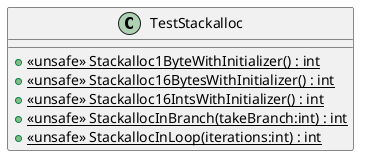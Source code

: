 @startuml
class TestStackalloc {
    + {static} <<unsafe>> Stackalloc1ByteWithInitializer() : int
    + {static} <<unsafe>> Stackalloc16BytesWithInitializer() : int
    + {static} <<unsafe>> Stackalloc16IntsWithInitializer() : int
    + {static} <<unsafe>> StackallocInBranch(takeBranch:int) : int
    + {static} <<unsafe>> StackallocInLoop(iterations:int) : int
}
@enduml
